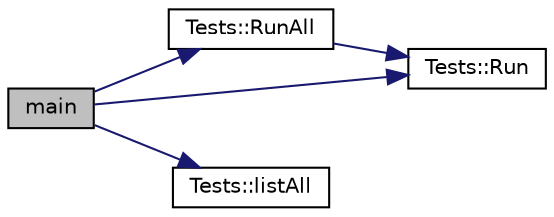 digraph "main"
{
 // INTERACTIVE_SVG=YES
  edge [fontname="Helvetica",fontsize="10",labelfontname="Helvetica",labelfontsize="10"];
  node [fontname="Helvetica",fontsize="10",shape=record];
  rankdir="LR";
  Node1 [label="main",height=0.2,width=0.4,color="black", fillcolor="grey75", style="filled", fontcolor="black"];
  Node1 -> Node2 [color="midnightblue",fontsize="10",style="solid",fontname="Helvetica"];
  Node2 [label="Tests::RunAll",height=0.2,width=0.4,color="black", fillcolor="white", style="filled",URL="$namespace_tests.html#aa48d0c589faf09fd1cfc464c8089573c"];
  Node2 -> Node3 [color="midnightblue",fontsize="10",style="solid",fontname="Helvetica"];
  Node3 [label="Tests::Run",height=0.2,width=0.4,color="black", fillcolor="white", style="filled",URL="$namespace_tests.html#a26ff2ae41aaf57ff54b72ed3f58b6072"];
  Node1 -> Node4 [color="midnightblue",fontsize="10",style="solid",fontname="Helvetica"];
  Node4 [label="Tests::listAll",height=0.2,width=0.4,color="black", fillcolor="white", style="filled",URL="$namespace_tests.html#a7738c64311fce6256e908b92da8926cc"];
  Node1 -> Node3 [color="midnightblue",fontsize="10",style="solid",fontname="Helvetica"];
}
